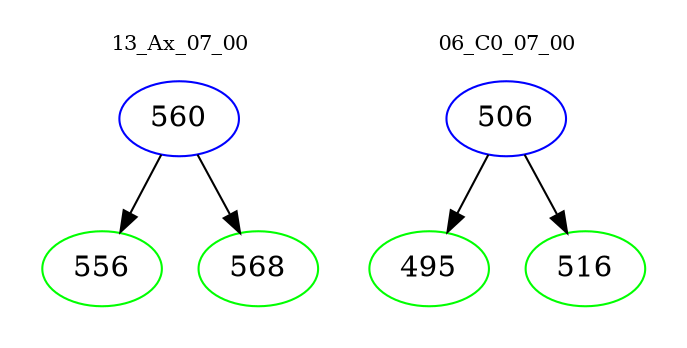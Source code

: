 digraph{
subgraph cluster_0 {
color = white
label = "13_Ax_07_00";
fontsize=10;
T0_560 [label="560", color="blue"]
T0_560 -> T0_556 [color="black"]
T0_556 [label="556", color="green"]
T0_560 -> T0_568 [color="black"]
T0_568 [label="568", color="green"]
}
subgraph cluster_1 {
color = white
label = "06_C0_07_00";
fontsize=10;
T1_506 [label="506", color="blue"]
T1_506 -> T1_495 [color="black"]
T1_495 [label="495", color="green"]
T1_506 -> T1_516 [color="black"]
T1_516 [label="516", color="green"]
}
}
